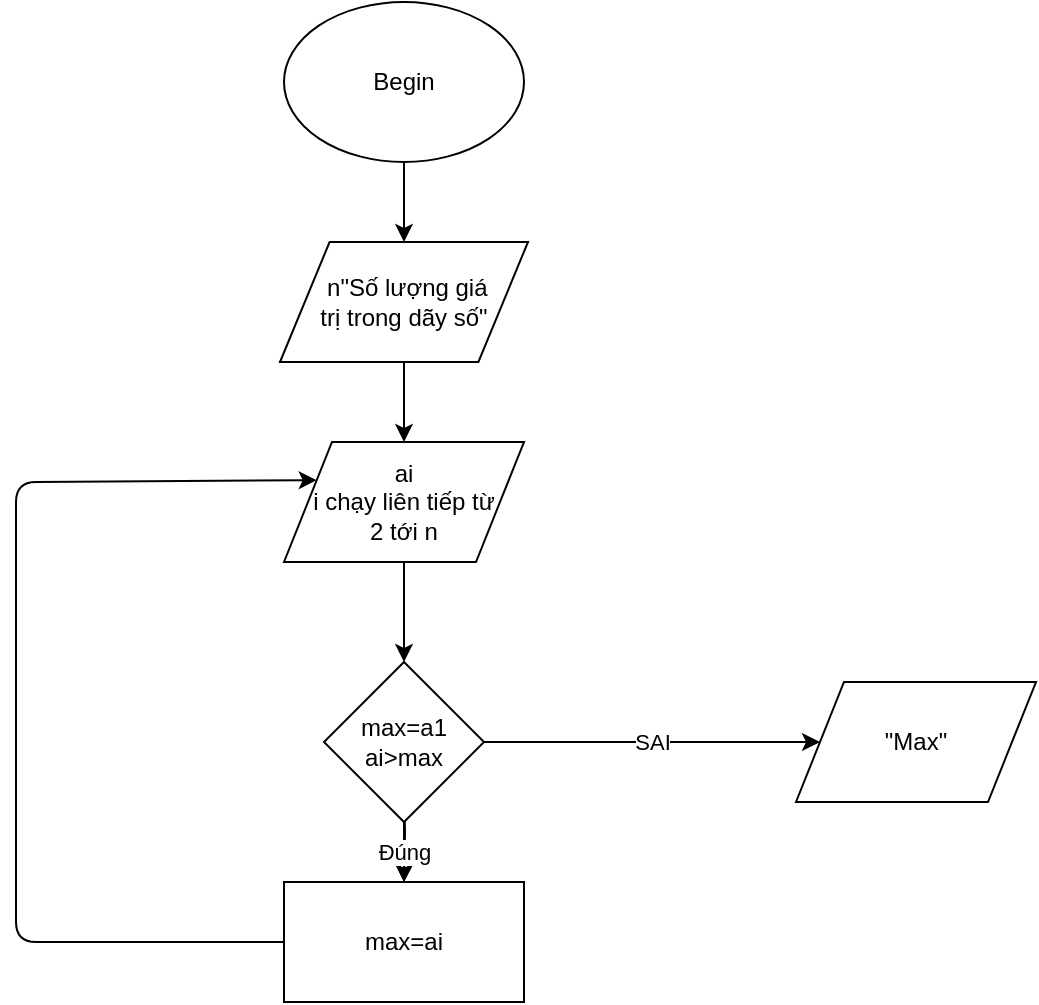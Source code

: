 <mxfile version="13.1.3">
    <diagram id="6hGFLwfOUW9BJ-s0fimq" name="Page-1">
        <mxGraphModel dx="768" dy="577" grid="1" gridSize="10" guides="1" tooltips="1" connect="1" arrows="1" fold="1" page="1" pageScale="1" pageWidth="827" pageHeight="1169" math="0" shadow="0">
            <root>
                <mxCell id="0"/>
                <mxCell id="1" parent="0"/>
                <mxCell id="17" style="edgeStyle=orthogonalEdgeStyle;rounded=0;orthogonalLoop=1;jettySize=auto;html=1;entryX=0.5;entryY=0;entryDx=0;entryDy=0;" parent="1" source="2" target="3" edge="1">
                    <mxGeometry relative="1" as="geometry"/>
                </mxCell>
                <mxCell id="2" value="Begin" style="ellipse;whiteSpace=wrap;html=1;" parent="1" vertex="1">
                    <mxGeometry x="294" width="120" height="80" as="geometry"/>
                </mxCell>
                <mxCell id="18" style="edgeStyle=orthogonalEdgeStyle;rounded=0;orthogonalLoop=1;jettySize=auto;html=1;entryX=0.5;entryY=0;entryDx=0;entryDy=0;" parent="1" source="3" target="9" edge="1">
                    <mxGeometry relative="1" as="geometry"/>
                </mxCell>
                <mxCell id="3" value="&amp;nbsp;n&quot;Số lượng giá &lt;br&gt;trị trong dãy số&quot;" style="shape=parallelogram;perimeter=parallelogramPerimeter;whiteSpace=wrap;html=1;" parent="1" vertex="1">
                    <mxGeometry x="292" y="120" width="124" height="60" as="geometry"/>
                </mxCell>
                <mxCell id="19" style="edgeStyle=orthogonalEdgeStyle;rounded=0;orthogonalLoop=1;jettySize=auto;html=1;" parent="1" source="9" edge="1">
                    <mxGeometry relative="1" as="geometry">
                        <mxPoint x="354" y="330" as="targetPoint"/>
                    </mxGeometry>
                </mxCell>
                <mxCell id="9" value="ai&lt;br&gt;i chạy liên tiếp từ&lt;br&gt;2 tới n" style="shape=parallelogram;perimeter=parallelogramPerimeter;whiteSpace=wrap;html=1;" parent="1" vertex="1">
                    <mxGeometry x="294" y="220" width="120" height="60" as="geometry"/>
                </mxCell>
                <mxCell id="20" style="edgeStyle=orthogonalEdgeStyle;rounded=0;orthogonalLoop=1;jettySize=auto;html=1;" parent="1" target="12" edge="1">
                    <mxGeometry relative="1" as="geometry">
                        <mxPoint x="354" y="390" as="sourcePoint"/>
                    </mxGeometry>
                </mxCell>
                <mxCell id="12" value="max=ai" style="rounded=0;whiteSpace=wrap;html=1;" parent="1" vertex="1">
                    <mxGeometry x="294" y="440" width="120" height="60" as="geometry"/>
                </mxCell>
                <mxCell id="21" value="max=a1&lt;br&gt;ai&amp;gt;max" style="rhombus;whiteSpace=wrap;html=1;" parent="1" vertex="1">
                    <mxGeometry x="314" y="330" width="80" height="80" as="geometry"/>
                </mxCell>
                <mxCell id="22" value="Đúng" style="edgeStyle=orthogonalEdgeStyle;rounded=0;orthogonalLoop=1;jettySize=auto;html=1;" parent="1" source="21" target="12" edge="1">
                    <mxGeometry relative="1" as="geometry"/>
                </mxCell>
                <mxCell id="23" value="" style="endArrow=classic;html=1;exitX=0;exitY=0.5;exitDx=0;exitDy=0;entryX=0;entryY=0.25;entryDx=0;entryDy=0;" parent="1" source="12" target="9" edge="1">
                    <mxGeometry width="50" height="50" relative="1" as="geometry">
                        <mxPoint x="390" y="320" as="sourcePoint"/>
                        <mxPoint x="440" y="270" as="targetPoint"/>
                        <Array as="points">
                            <mxPoint x="160" y="470"/>
                            <mxPoint x="160" y="240"/>
                        </Array>
                    </mxGeometry>
                </mxCell>
                <mxCell id="25" value="&quot;Max&quot;" style="shape=parallelogram;perimeter=parallelogramPerimeter;whiteSpace=wrap;html=1;" parent="1" vertex="1">
                    <mxGeometry x="550" y="340" width="120" height="60" as="geometry"/>
                </mxCell>
                <mxCell id="28" value="SAI" style="edgeStyle=orthogonalEdgeStyle;rounded=0;orthogonalLoop=1;jettySize=auto;html=1;" parent="1" source="21" target="25" edge="1">
                    <mxGeometry relative="1" as="geometry"/>
                </mxCell>
            </root>
        </mxGraphModel>
    </diagram>
</mxfile>